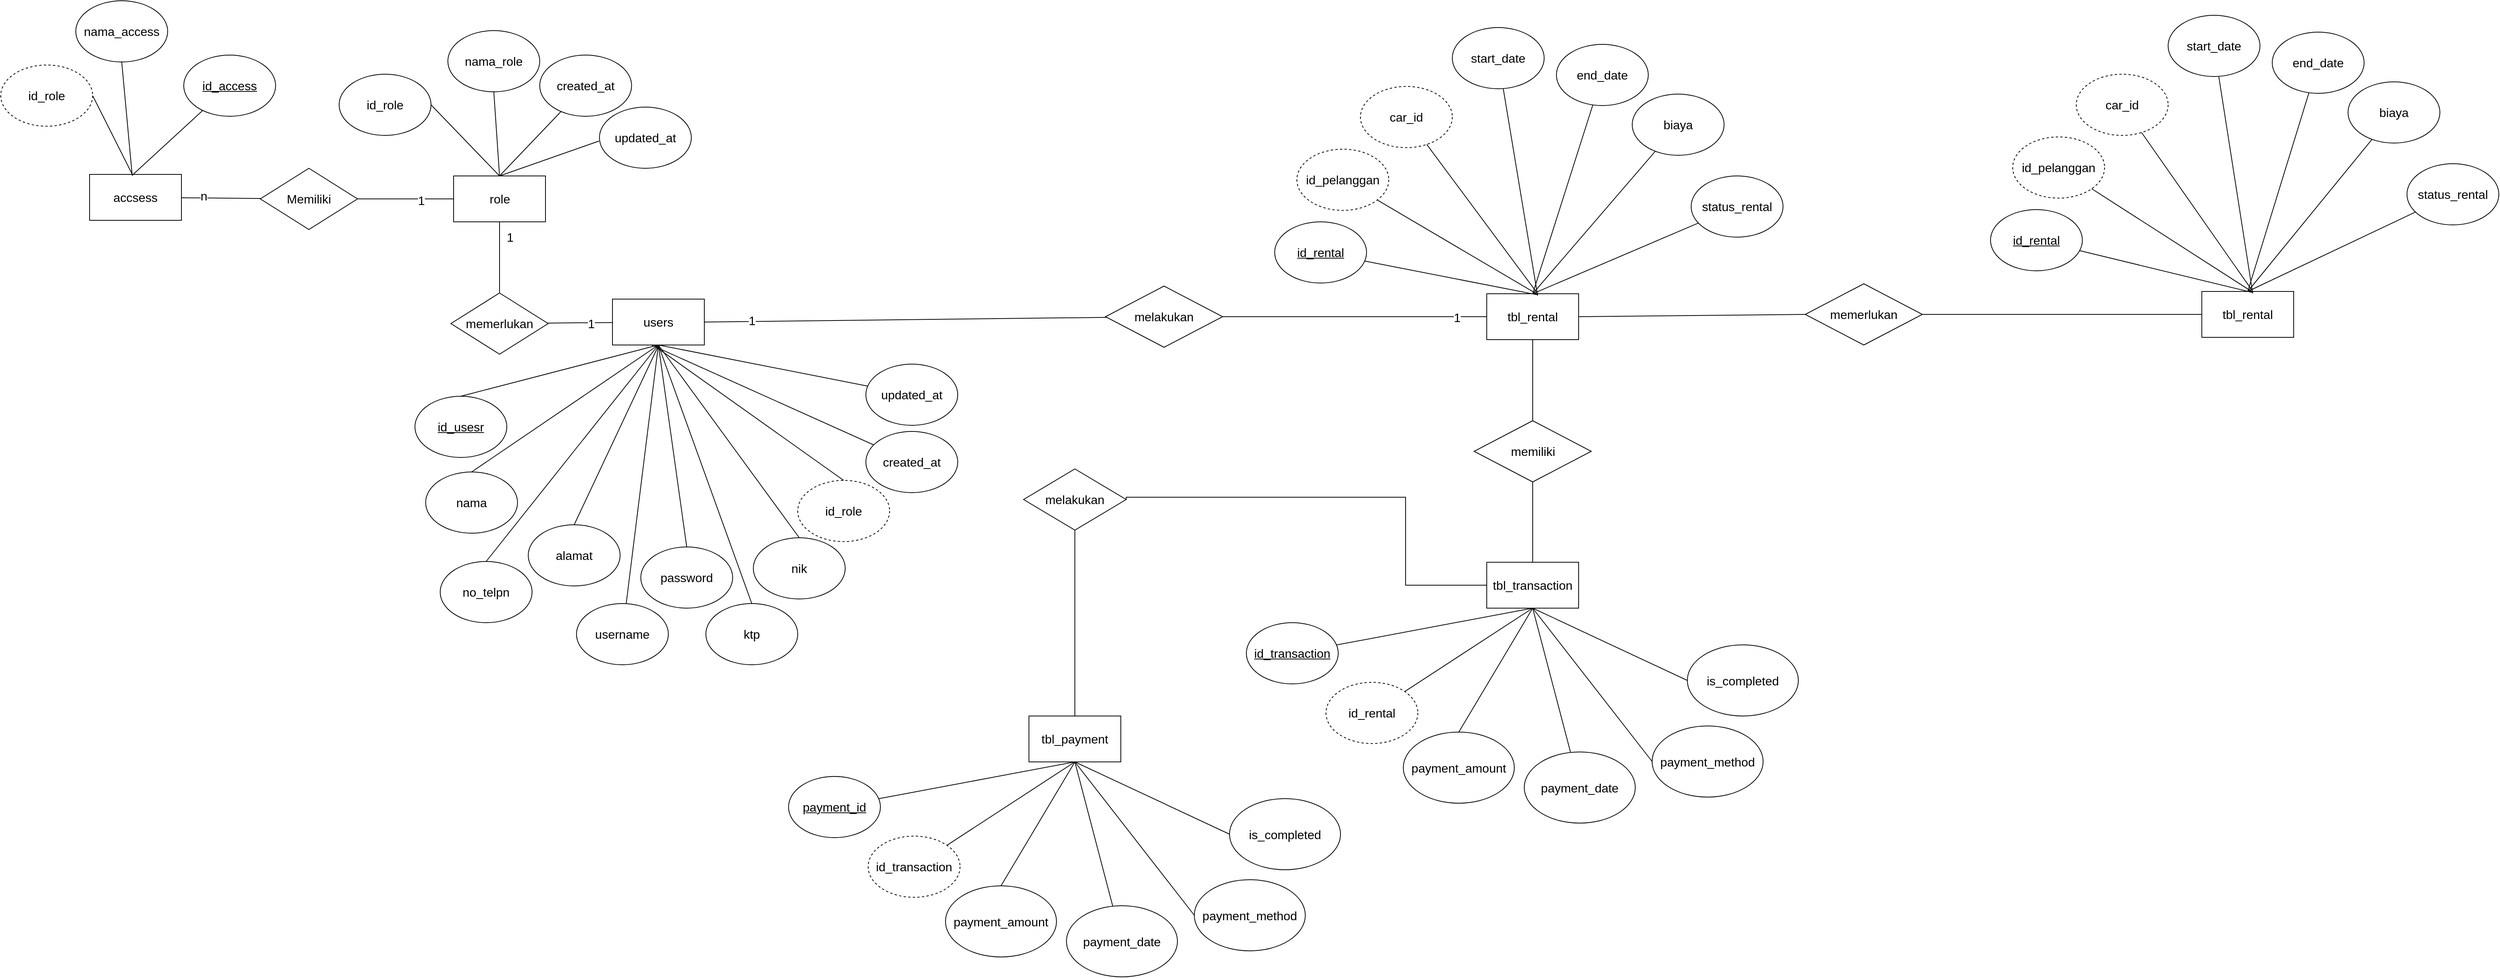 <mxfile version="22.0.8" type="github">
  <diagram name="Halaman-1" id="7NKV2y3uhuCJfgDu9peX">
    <mxGraphModel dx="2843" dy="1516" grid="0" gridSize="10" guides="1" tooltips="1" connect="1" arrows="1" fold="1" page="0" pageScale="1" pageWidth="827" pageHeight="1169" math="0" shadow="0">
      <root>
        <mxCell id="0" />
        <mxCell id="1" parent="0" />
        <mxCell id="u_6oeFoheA-1cPGF1tyr-1" value="users" style="rounded=0;whiteSpace=wrap;html=1;fontSize=16;" vertex="1" parent="1">
          <mxGeometry x="-21" y="122" width="120" height="60" as="geometry" />
        </mxCell>
        <mxCell id="u_6oeFoheA-1cPGF1tyr-7" value="" style="edgeStyle=none;curved=1;rounded=0;orthogonalLoop=1;jettySize=auto;html=1;fontSize=12;startSize=8;endSize=8;endArrow=none;endFill=0;" edge="1" parent="1" source="u_6oeFoheA-1cPGF1tyr-2" target="u_6oeFoheA-1cPGF1tyr-3">
          <mxGeometry relative="1" as="geometry" />
        </mxCell>
        <mxCell id="u_6oeFoheA-1cPGF1tyr-9" value="1" style="edgeLabel;html=1;align=center;verticalAlign=middle;resizable=0;points=[];fontSize=16;" vertex="1" connectable="0" parent="u_6oeFoheA-1cPGF1tyr-7">
          <mxGeometry x="-0.583" relative="1" as="geometry">
            <mxPoint x="13" as="offset" />
          </mxGeometry>
        </mxCell>
        <mxCell id="u_6oeFoheA-1cPGF1tyr-20" style="edgeStyle=none;curved=1;rounded=0;orthogonalLoop=1;jettySize=auto;html=1;entryX=1;entryY=0.5;entryDx=0;entryDy=0;fontSize=12;startSize=8;endSize=8;endArrow=none;endFill=0;" edge="1" parent="1" source="u_6oeFoheA-1cPGF1tyr-2" target="u_6oeFoheA-1cPGF1tyr-19">
          <mxGeometry relative="1" as="geometry" />
        </mxCell>
        <mxCell id="u_6oeFoheA-1cPGF1tyr-31" value="1" style="edgeLabel;html=1;align=center;verticalAlign=middle;resizable=0;points=[];fontSize=16;" vertex="1" connectable="0" parent="u_6oeFoheA-1cPGF1tyr-20">
          <mxGeometry x="-0.311" y="2" relative="1" as="geometry">
            <mxPoint as="offset" />
          </mxGeometry>
        </mxCell>
        <mxCell id="u_6oeFoheA-1cPGF1tyr-2" value="role" style="rounded=0;whiteSpace=wrap;html=1;fontSize=16;" vertex="1" parent="1">
          <mxGeometry x="-228.5" y="-39" width="120" height="60" as="geometry" />
        </mxCell>
        <mxCell id="u_6oeFoheA-1cPGF1tyr-6" style="edgeStyle=none;curved=1;rounded=0;orthogonalLoop=1;jettySize=auto;html=1;exitX=0;exitY=0.5;exitDx=0;exitDy=0;fontSize=12;startSize=8;endSize=8;" edge="1" parent="1" source="u_6oeFoheA-1cPGF1tyr-3">
          <mxGeometry relative="1" as="geometry">
            <mxPoint x="-166" y="154" as="targetPoint" />
          </mxGeometry>
        </mxCell>
        <mxCell id="u_6oeFoheA-1cPGF1tyr-8" value="" style="edgeStyle=none;curved=1;rounded=0;orthogonalLoop=1;jettySize=auto;html=1;fontSize=12;startSize=8;endSize=8;endArrow=none;endFill=0;" edge="1" parent="1" source="u_6oeFoheA-1cPGF1tyr-3" target="u_6oeFoheA-1cPGF1tyr-1">
          <mxGeometry relative="1" as="geometry" />
        </mxCell>
        <mxCell id="u_6oeFoheA-1cPGF1tyr-10" value="1" style="edgeLabel;html=1;align=center;verticalAlign=middle;resizable=0;points=[];fontSize=16;" vertex="1" connectable="0" parent="u_6oeFoheA-1cPGF1tyr-8">
          <mxGeometry x="0.341" y="-1" relative="1" as="geometry">
            <mxPoint as="offset" />
          </mxGeometry>
        </mxCell>
        <mxCell id="u_6oeFoheA-1cPGF1tyr-3" value="memerlukan" style="rhombus;whiteSpace=wrap;html=1;fontSize=16;" vertex="1" parent="1">
          <mxGeometry x="-232" y="114" width="127" height="80" as="geometry" />
        </mxCell>
        <mxCell id="u_6oeFoheA-1cPGF1tyr-18" style="edgeStyle=none;curved=1;rounded=0;orthogonalLoop=1;jettySize=auto;html=1;exitX=1;exitY=0.5;exitDx=0;exitDy=0;fontSize=12;startSize=8;endSize=8;entryX=0.5;entryY=0;entryDx=0;entryDy=0;endArrow=none;endFill=0;" edge="1" parent="1" source="u_6oeFoheA-1cPGF1tyr-12" target="u_6oeFoheA-1cPGF1tyr-2">
          <mxGeometry relative="1" as="geometry">
            <mxPoint x="-199.329" y="-68.114" as="targetPoint" />
          </mxGeometry>
        </mxCell>
        <mxCell id="u_6oeFoheA-1cPGF1tyr-12" value="id_role" style="ellipse;whiteSpace=wrap;html=1;fontSize=16;" vertex="1" parent="1">
          <mxGeometry x="-378" y="-172" width="120" height="80" as="geometry" />
        </mxCell>
        <mxCell id="u_6oeFoheA-1cPGF1tyr-15" style="edgeStyle=none;curved=1;rounded=0;orthogonalLoop=1;jettySize=auto;html=1;exitX=0.5;exitY=1;exitDx=0;exitDy=0;entryX=0.5;entryY=0;entryDx=0;entryDy=0;fontSize=12;startSize=8;endSize=8;endArrow=none;endFill=0;" edge="1" parent="1" source="u_6oeFoheA-1cPGF1tyr-13" target="u_6oeFoheA-1cPGF1tyr-2">
          <mxGeometry relative="1" as="geometry" />
        </mxCell>
        <mxCell id="u_6oeFoheA-1cPGF1tyr-13" value="nama_role" style="ellipse;whiteSpace=wrap;html=1;fontSize=16;" vertex="1" parent="1">
          <mxGeometry x="-236" y="-229" width="120" height="80" as="geometry" />
        </mxCell>
        <mxCell id="u_6oeFoheA-1cPGF1tyr-16" style="edgeStyle=none;curved=1;rounded=0;orthogonalLoop=1;jettySize=auto;html=1;entryX=0.5;entryY=0;entryDx=0;entryDy=0;fontSize=12;startSize=8;endSize=8;endArrow=none;endFill=0;" edge="1" parent="1" source="u_6oeFoheA-1cPGF1tyr-14" target="u_6oeFoheA-1cPGF1tyr-2">
          <mxGeometry relative="1" as="geometry" />
        </mxCell>
        <mxCell id="u_6oeFoheA-1cPGF1tyr-14" value="created_at" style="ellipse;whiteSpace=wrap;html=1;fontSize=16;" vertex="1" parent="1">
          <mxGeometry x="-116" y="-197" width="120" height="80" as="geometry" />
        </mxCell>
        <mxCell id="u_6oeFoheA-1cPGF1tyr-22" value="" style="edgeStyle=none;curved=1;rounded=0;orthogonalLoop=1;jettySize=auto;html=1;fontSize=12;startSize=8;endSize=8;endArrow=none;endFill=0;" edge="1" parent="1" source="u_6oeFoheA-1cPGF1tyr-19" target="u_6oeFoheA-1cPGF1tyr-21">
          <mxGeometry relative="1" as="geometry" />
        </mxCell>
        <mxCell id="u_6oeFoheA-1cPGF1tyr-32" value="n" style="edgeLabel;html=1;align=center;verticalAlign=middle;resizable=0;points=[];fontSize=16;" vertex="1" connectable="0" parent="u_6oeFoheA-1cPGF1tyr-22">
          <mxGeometry x="0.453" y="-3" relative="1" as="geometry">
            <mxPoint as="offset" />
          </mxGeometry>
        </mxCell>
        <mxCell id="u_6oeFoheA-1cPGF1tyr-19" value="Memiliki" style="rhombus;whiteSpace=wrap;html=1;fontSize=16;" vertex="1" parent="1">
          <mxGeometry x="-481" y="-49" width="127" height="80" as="geometry" />
        </mxCell>
        <mxCell id="u_6oeFoheA-1cPGF1tyr-21" value="accsess" style="rounded=0;whiteSpace=wrap;html=1;fontSize=16;" vertex="1" parent="1">
          <mxGeometry x="-704" y="-41" width="120" height="60" as="geometry" />
        </mxCell>
        <mxCell id="u_6oeFoheA-1cPGF1tyr-23" style="edgeStyle=none;curved=1;rounded=0;orthogonalLoop=1;jettySize=auto;html=1;exitX=1;exitY=0.5;exitDx=0;exitDy=0;fontSize=12;startSize=8;endSize=8;endArrow=none;endFill=0;entryX=0.471;entryY=0.023;entryDx=0;entryDy=0;entryPerimeter=0;" edge="1" parent="1" source="u_6oeFoheA-1cPGF1tyr-24" target="u_6oeFoheA-1cPGF1tyr-21">
          <mxGeometry relative="1" as="geometry">
            <mxPoint x="-648" y="-39" as="targetPoint" />
          </mxGeometry>
        </mxCell>
        <mxCell id="u_6oeFoheA-1cPGF1tyr-24" value="id_role" style="ellipse;whiteSpace=wrap;html=1;fontSize=16;dashed=1;" vertex="1" parent="1">
          <mxGeometry x="-820" y="-184" width="120" height="80" as="geometry" />
        </mxCell>
        <mxCell id="u_6oeFoheA-1cPGF1tyr-25" style="edgeStyle=none;curved=1;rounded=0;orthogonalLoop=1;jettySize=auto;html=1;exitX=0.5;exitY=1;exitDx=0;exitDy=0;fontSize=12;startSize=8;endSize=8;endArrow=none;endFill=0;entryX=0.464;entryY=0.024;entryDx=0;entryDy=0;entryPerimeter=0;" edge="1" parent="1" source="u_6oeFoheA-1cPGF1tyr-26" target="u_6oeFoheA-1cPGF1tyr-21">
          <mxGeometry relative="1" as="geometry">
            <mxPoint x="-647" y="-43" as="targetPoint" />
          </mxGeometry>
        </mxCell>
        <mxCell id="u_6oeFoheA-1cPGF1tyr-26" value="nama_access" style="ellipse;whiteSpace=wrap;html=1;fontSize=16;" vertex="1" parent="1">
          <mxGeometry x="-722" y="-268" width="120" height="80" as="geometry" />
        </mxCell>
        <mxCell id="u_6oeFoheA-1cPGF1tyr-27" style="edgeStyle=none;curved=1;rounded=0;orthogonalLoop=1;jettySize=auto;html=1;entryX=0.464;entryY=0.019;entryDx=0;entryDy=0;fontSize=12;startSize=8;endSize=8;endArrow=none;endFill=0;entryPerimeter=0;" edge="1" parent="1" source="u_6oeFoheA-1cPGF1tyr-28" target="u_6oeFoheA-1cPGF1tyr-21">
          <mxGeometry relative="1" as="geometry">
            <mxPoint x="-654" y="-78" as="targetPoint" />
          </mxGeometry>
        </mxCell>
        <mxCell id="u_6oeFoheA-1cPGF1tyr-28" value="&lt;u&gt;id_access&lt;/u&gt;" style="ellipse;whiteSpace=wrap;html=1;fontSize=16;" vertex="1" parent="1">
          <mxGeometry x="-581" y="-197" width="120" height="80" as="geometry" />
        </mxCell>
        <mxCell id="u_6oeFoheA-1cPGF1tyr-29" value="updated_at" style="ellipse;whiteSpace=wrap;html=1;fontSize=16;" vertex="1" parent="1">
          <mxGeometry x="-38" y="-129" width="120" height="80" as="geometry" />
        </mxCell>
        <mxCell id="u_6oeFoheA-1cPGF1tyr-30" style="edgeStyle=none;curved=1;rounded=0;orthogonalLoop=1;jettySize=auto;html=1;entryX=0.5;entryY=0;entryDx=0;entryDy=0;fontSize=12;startSize=8;endSize=8;endArrow=none;endFill=0;exitX=-0.005;exitY=0.555;exitDx=0;exitDy=0;exitPerimeter=0;" edge="1" parent="1" source="u_6oeFoheA-1cPGF1tyr-29" target="u_6oeFoheA-1cPGF1tyr-2">
          <mxGeometry relative="1" as="geometry">
            <mxPoint x="-70" y="-81" as="sourcePoint" />
            <mxPoint x="-158" y="-29" as="targetPoint" />
          </mxGeometry>
        </mxCell>
        <mxCell id="u_6oeFoheA-1cPGF1tyr-37" style="edgeStyle=none;curved=1;rounded=0;orthogonalLoop=1;jettySize=auto;html=1;exitX=1;exitY=0.5;exitDx=0;exitDy=0;fontSize=12;startSize=8;endSize=8;endArrow=none;endFill=0;" edge="1" parent="1" target="u_6oeFoheA-1cPGF1tyr-39" source="u_6oeFoheA-1cPGF1tyr-1">
          <mxGeometry relative="1" as="geometry">
            <mxPoint x="105" y="154" as="sourcePoint" />
          </mxGeometry>
        </mxCell>
        <mxCell id="u_6oeFoheA-1cPGF1tyr-66" value="1" style="edgeLabel;html=1;align=center;verticalAlign=middle;resizable=0;points=[];fontSize=16;" vertex="1" connectable="0" parent="u_6oeFoheA-1cPGF1tyr-37">
          <mxGeometry x="-0.765" y="2" relative="1" as="geometry">
            <mxPoint as="offset" />
          </mxGeometry>
        </mxCell>
        <mxCell id="u_6oeFoheA-1cPGF1tyr-38" style="edgeStyle=none;curved=1;rounded=0;orthogonalLoop=1;jettySize=auto;html=1;exitX=1;exitY=0.5;exitDx=0;exitDy=0;fontSize=12;startSize=8;endSize=8;endArrow=none;endFill=0;" edge="1" parent="1" source="u_6oeFoheA-1cPGF1tyr-39" target="u_6oeFoheA-1cPGF1tyr-40">
          <mxGeometry relative="1" as="geometry" />
        </mxCell>
        <mxCell id="u_6oeFoheA-1cPGF1tyr-67" value="1" style="edgeLabel;html=1;align=center;verticalAlign=middle;resizable=0;points=[];fontSize=16;" vertex="1" connectable="0" parent="u_6oeFoheA-1cPGF1tyr-38">
          <mxGeometry x="0.771" y="-1" relative="1" as="geometry">
            <mxPoint as="offset" />
          </mxGeometry>
        </mxCell>
        <mxCell id="u_6oeFoheA-1cPGF1tyr-39" value="melakukan" style="rhombus;whiteSpace=wrap;html=1;fontSize=16;" vertex="1" parent="1">
          <mxGeometry x="623" y="105" width="153" height="80" as="geometry" />
        </mxCell>
        <mxCell id="u_6oeFoheA-1cPGF1tyr-83" style="edgeStyle=none;curved=1;rounded=0;orthogonalLoop=1;jettySize=auto;html=1;exitX=0.5;exitY=1;exitDx=0;exitDy=0;fontSize=12;startSize=8;endSize=8;endArrow=none;endFill=0;" edge="1" parent="1" source="u_6oeFoheA-1cPGF1tyr-40" target="u_6oeFoheA-1cPGF1tyr-82">
          <mxGeometry relative="1" as="geometry" />
        </mxCell>
        <mxCell id="u_6oeFoheA-1cPGF1tyr-116" style="edgeStyle=none;curved=1;rounded=0;orthogonalLoop=1;jettySize=auto;html=1;exitX=1;exitY=0.5;exitDx=0;exitDy=0;entryX=0;entryY=0.5;entryDx=0;entryDy=0;fontSize=12;startSize=8;endSize=8;endArrow=none;endFill=0;" edge="1" parent="1" source="u_6oeFoheA-1cPGF1tyr-40" target="u_6oeFoheA-1cPGF1tyr-115">
          <mxGeometry relative="1" as="geometry" />
        </mxCell>
        <mxCell id="u_6oeFoheA-1cPGF1tyr-40" value="tbl_rental" style="rounded=0;whiteSpace=wrap;html=1;fontSize=16;" vertex="1" parent="1">
          <mxGeometry x="1121" y="115" width="120" height="60" as="geometry" />
        </mxCell>
        <mxCell id="u_6oeFoheA-1cPGF1tyr-42" style="edgeStyle=none;curved=1;rounded=0;orthogonalLoop=1;jettySize=auto;html=1;exitX=0.5;exitY=0;exitDx=0;exitDy=0;entryX=0.5;entryY=1;entryDx=0;entryDy=0;fontSize=12;startSize=8;endSize=8;endArrow=none;endFill=0;" edge="1" parent="1" source="u_6oeFoheA-1cPGF1tyr-41" target="u_6oeFoheA-1cPGF1tyr-1">
          <mxGeometry relative="1" as="geometry" />
        </mxCell>
        <mxCell id="u_6oeFoheA-1cPGF1tyr-41" value="&lt;u&gt;id_usesr&lt;/u&gt;" style="ellipse;whiteSpace=wrap;html=1;fontSize=16;" vertex="1" parent="1">
          <mxGeometry x="-279" y="249" width="120" height="80" as="geometry" />
        </mxCell>
        <mxCell id="u_6oeFoheA-1cPGF1tyr-43" style="edgeStyle=none;curved=1;rounded=0;orthogonalLoop=1;jettySize=auto;html=1;exitX=0.5;exitY=0;exitDx=0;exitDy=0;entryX=0.5;entryY=1;entryDx=0;entryDy=0;fontSize=12;startSize=8;endSize=8;endArrow=none;endFill=0;" edge="1" parent="1" source="u_6oeFoheA-1cPGF1tyr-44" target="u_6oeFoheA-1cPGF1tyr-1">
          <mxGeometry relative="1" as="geometry">
            <mxPoint x="169" y="197" as="targetPoint" />
          </mxGeometry>
        </mxCell>
        <mxCell id="u_6oeFoheA-1cPGF1tyr-44" value="nama" style="ellipse;whiteSpace=wrap;html=1;fontSize=16;" vertex="1" parent="1">
          <mxGeometry x="-265" y="348" width="120" height="80" as="geometry" />
        </mxCell>
        <mxCell id="u_6oeFoheA-1cPGF1tyr-46" style="edgeStyle=none;curved=1;rounded=0;orthogonalLoop=1;jettySize=auto;html=1;exitX=0.5;exitY=0;exitDx=0;exitDy=0;entryX=0.5;entryY=1;entryDx=0;entryDy=0;fontSize=12;startSize=8;endSize=8;endArrow=none;endFill=0;" edge="1" parent="1" source="u_6oeFoheA-1cPGF1tyr-45" target="u_6oeFoheA-1cPGF1tyr-1">
          <mxGeometry relative="1" as="geometry" />
        </mxCell>
        <mxCell id="u_6oeFoheA-1cPGF1tyr-45" value="no_telpn" style="ellipse;whiteSpace=wrap;html=1;fontSize=16;" vertex="1" parent="1">
          <mxGeometry x="-246" y="465" width="120" height="80" as="geometry" />
        </mxCell>
        <mxCell id="u_6oeFoheA-1cPGF1tyr-47" value="alamat" style="ellipse;whiteSpace=wrap;html=1;fontSize=16;" vertex="1" parent="1">
          <mxGeometry x="-131" y="417" width="120" height="80" as="geometry" />
        </mxCell>
        <mxCell id="u_6oeFoheA-1cPGF1tyr-48" style="edgeStyle=none;curved=1;rounded=0;orthogonalLoop=1;jettySize=auto;html=1;exitX=0.5;exitY=0;exitDx=0;exitDy=0;fontSize=12;startSize=8;endSize=8;endArrow=none;endFill=0;" edge="1" parent="1" source="u_6oeFoheA-1cPGF1tyr-47">
          <mxGeometry relative="1" as="geometry">
            <mxPoint x="39" y="183" as="targetPoint" />
          </mxGeometry>
        </mxCell>
        <mxCell id="u_6oeFoheA-1cPGF1tyr-51" style="edgeStyle=none;curved=1;rounded=0;orthogonalLoop=1;jettySize=auto;html=1;fontSize=12;startSize=8;endSize=8;entryX=0.5;entryY=1;entryDx=0;entryDy=0;endArrow=none;endFill=0;" edge="1" parent="1" source="u_6oeFoheA-1cPGF1tyr-49" target="u_6oeFoheA-1cPGF1tyr-1">
          <mxGeometry relative="1" as="geometry">
            <mxPoint x="35" y="265" as="targetPoint" />
          </mxGeometry>
        </mxCell>
        <mxCell id="u_6oeFoheA-1cPGF1tyr-49" value="username" style="ellipse;whiteSpace=wrap;html=1;fontSize=16;" vertex="1" parent="1">
          <mxGeometry x="-68" y="520" width="120" height="80" as="geometry" />
        </mxCell>
        <mxCell id="u_6oeFoheA-1cPGF1tyr-53" style="edgeStyle=none;curved=1;rounded=0;orthogonalLoop=1;jettySize=auto;html=1;exitX=0.5;exitY=0;exitDx=0;exitDy=0;entryX=0.5;entryY=1;entryDx=0;entryDy=0;fontSize=12;startSize=8;endSize=8;endArrow=none;endFill=0;" edge="1" parent="1" source="u_6oeFoheA-1cPGF1tyr-52" target="u_6oeFoheA-1cPGF1tyr-1">
          <mxGeometry relative="1" as="geometry" />
        </mxCell>
        <mxCell id="u_6oeFoheA-1cPGF1tyr-52" value="password" style="ellipse;whiteSpace=wrap;html=1;fontSize=16;" vertex="1" parent="1">
          <mxGeometry x="16" y="446" width="120" height="80" as="geometry" />
        </mxCell>
        <mxCell id="u_6oeFoheA-1cPGF1tyr-55" style="edgeStyle=none;curved=1;rounded=0;orthogonalLoop=1;jettySize=auto;html=1;exitX=0.5;exitY=0;exitDx=0;exitDy=0;entryX=0.5;entryY=1;entryDx=0;entryDy=0;fontSize=12;startSize=8;endSize=8;endArrow=none;endFill=0;" edge="1" parent="1" source="u_6oeFoheA-1cPGF1tyr-54" target="u_6oeFoheA-1cPGF1tyr-1">
          <mxGeometry relative="1" as="geometry" />
        </mxCell>
        <mxCell id="u_6oeFoheA-1cPGF1tyr-54" value="ktp" style="ellipse;whiteSpace=wrap;html=1;fontSize=16;" vertex="1" parent="1">
          <mxGeometry x="101" y="520" width="120" height="80" as="geometry" />
        </mxCell>
        <mxCell id="u_6oeFoheA-1cPGF1tyr-56" style="edgeStyle=none;curved=1;rounded=0;orthogonalLoop=1;jettySize=auto;html=1;exitX=0.5;exitY=0;exitDx=0;exitDy=0;entryX=0.5;entryY=1;entryDx=0;entryDy=0;fontSize=12;startSize=8;endSize=8;endArrow=none;endFill=0;" edge="1" parent="1" source="u_6oeFoheA-1cPGF1tyr-57" target="u_6oeFoheA-1cPGF1tyr-1">
          <mxGeometry relative="1" as="geometry">
            <mxPoint x="148" y="161" as="targetPoint" />
          </mxGeometry>
        </mxCell>
        <mxCell id="u_6oeFoheA-1cPGF1tyr-57" value="nik" style="ellipse;whiteSpace=wrap;html=1;fontSize=16;" vertex="1" parent="1">
          <mxGeometry x="163" y="434" width="120" height="80" as="geometry" />
        </mxCell>
        <mxCell id="u_6oeFoheA-1cPGF1tyr-60" style="edgeStyle=none;curved=1;rounded=0;orthogonalLoop=1;jettySize=auto;html=1;exitX=0.5;exitY=0;exitDx=0;exitDy=0;fontSize=12;startSize=8;endSize=8;entryX=0.466;entryY=1.032;entryDx=0;entryDy=0;entryPerimeter=0;endArrow=none;endFill=0;" edge="1" parent="1" source="u_6oeFoheA-1cPGF1tyr-58" target="u_6oeFoheA-1cPGF1tyr-1">
          <mxGeometry relative="1" as="geometry">
            <mxPoint x="100.394" y="214.71" as="targetPoint" />
          </mxGeometry>
        </mxCell>
        <mxCell id="u_6oeFoheA-1cPGF1tyr-58" value="id_role" style="ellipse;whiteSpace=wrap;html=1;fontSize=16;dashed=1;" vertex="1" parent="1">
          <mxGeometry x="221" y="359" width="120" height="80" as="geometry" />
        </mxCell>
        <mxCell id="u_6oeFoheA-1cPGF1tyr-61" value="created_at" style="ellipse;whiteSpace=wrap;html=1;fontSize=16;" vertex="1" parent="1">
          <mxGeometry x="310" y="295" width="120" height="80" as="geometry" />
        </mxCell>
        <mxCell id="u_6oeFoheA-1cPGF1tyr-65" style="edgeStyle=none;curved=1;rounded=0;orthogonalLoop=1;jettySize=auto;html=1;fontSize=12;startSize=8;endSize=8;entryX=0.5;entryY=1;entryDx=0;entryDy=0;endArrow=none;endFill=0;" edge="1" parent="1" source="u_6oeFoheA-1cPGF1tyr-62" target="u_6oeFoheA-1cPGF1tyr-1">
          <mxGeometry relative="1" as="geometry">
            <mxPoint x="85.767" y="193.81" as="targetPoint" />
          </mxGeometry>
        </mxCell>
        <mxCell id="u_6oeFoheA-1cPGF1tyr-62" value="updated_at" style="ellipse;whiteSpace=wrap;html=1;fontSize=16;" vertex="1" parent="1">
          <mxGeometry x="310" y="207" width="120" height="80" as="geometry" />
        </mxCell>
        <mxCell id="u_6oeFoheA-1cPGF1tyr-63" style="edgeStyle=none;curved=1;rounded=0;orthogonalLoop=1;jettySize=auto;html=1;entryX=0.422;entryY=0.999;entryDx=0;entryDy=0;entryPerimeter=0;fontSize=12;startSize=8;endSize=8;endArrow=none;endFill=0;" edge="1" parent="1" source="u_6oeFoheA-1cPGF1tyr-61" target="u_6oeFoheA-1cPGF1tyr-1">
          <mxGeometry relative="1" as="geometry" />
        </mxCell>
        <mxCell id="u_6oeFoheA-1cPGF1tyr-68" value="&lt;u&gt;id_rental&lt;/u&gt;" style="ellipse;whiteSpace=wrap;html=1;fontSize=16;" vertex="1" parent="1">
          <mxGeometry x="844" y="21" width="120" height="80" as="geometry" />
        </mxCell>
        <mxCell id="u_6oeFoheA-1cPGF1tyr-69" style="edgeStyle=none;curved=1;rounded=0;orthogonalLoop=1;jettySize=auto;html=1;entryX=0.548;entryY=0.022;entryDx=0;entryDy=0;entryPerimeter=0;fontSize=12;startSize=8;endSize=8;endArrow=none;endFill=0;" edge="1" parent="1" source="u_6oeFoheA-1cPGF1tyr-68" target="u_6oeFoheA-1cPGF1tyr-40">
          <mxGeometry relative="1" as="geometry" />
        </mxCell>
        <mxCell id="u_6oeFoheA-1cPGF1tyr-70" value="id_pelanggan" style="ellipse;whiteSpace=wrap;html=1;fontSize=16;dashed=1;" vertex="1" parent="1">
          <mxGeometry x="873" y="-74" width="120" height="80" as="geometry" />
        </mxCell>
        <mxCell id="u_6oeFoheA-1cPGF1tyr-71" style="edgeStyle=none;curved=1;rounded=0;orthogonalLoop=1;jettySize=auto;html=1;fontSize=12;startSize=8;endSize=8;endArrow=none;endFill=0;entryX=0.548;entryY=0.008;entryDx=0;entryDy=0;entryPerimeter=0;" edge="1" parent="1" source="u_6oeFoheA-1cPGF1tyr-70" target="u_6oeFoheA-1cPGF1tyr-40">
          <mxGeometry relative="1" as="geometry">
            <mxPoint x="1190" y="19" as="targetPoint" />
          </mxGeometry>
        </mxCell>
        <mxCell id="u_6oeFoheA-1cPGF1tyr-72" value="car_id" style="ellipse;whiteSpace=wrap;html=1;fontSize=16;dashed=1;" vertex="1" parent="1">
          <mxGeometry x="956" y="-156" width="120" height="80" as="geometry" />
        </mxCell>
        <mxCell id="u_6oeFoheA-1cPGF1tyr-73" style="edgeStyle=none;curved=1;rounded=0;orthogonalLoop=1;jettySize=auto;html=1;fontSize=12;startSize=8;endSize=8;endArrow=none;endFill=0;entryX=0.559;entryY=0.012;entryDx=0;entryDy=0;entryPerimeter=0;" edge="1" parent="1" source="u_6oeFoheA-1cPGF1tyr-72" target="u_6oeFoheA-1cPGF1tyr-40">
          <mxGeometry relative="1" as="geometry">
            <mxPoint x="1170" y="7" as="targetPoint" />
          </mxGeometry>
        </mxCell>
        <mxCell id="u_6oeFoheA-1cPGF1tyr-74" value="start_date" style="ellipse;whiteSpace=wrap;html=1;fontSize=16;" vertex="1" parent="1">
          <mxGeometry x="1076" y="-233" width="120" height="80" as="geometry" />
        </mxCell>
        <mxCell id="u_6oeFoheA-1cPGF1tyr-75" style="edgeStyle=none;curved=1;rounded=0;orthogonalLoop=1;jettySize=auto;html=1;fontSize=12;startSize=8;endSize=8;endArrow=none;endFill=0;entryX=0.554;entryY=0.042;entryDx=0;entryDy=0;entryPerimeter=0;" edge="1" parent="1" source="u_6oeFoheA-1cPGF1tyr-74" target="u_6oeFoheA-1cPGF1tyr-40">
          <mxGeometry relative="1" as="geometry">
            <mxPoint x="1182" y="-178" as="targetPoint" />
          </mxGeometry>
        </mxCell>
        <mxCell id="u_6oeFoheA-1cPGF1tyr-76" value="end_date" style="ellipse;whiteSpace=wrap;html=1;fontSize=16;" vertex="1" parent="1">
          <mxGeometry x="1212" y="-211" width="120" height="80" as="geometry" />
        </mxCell>
        <mxCell id="u_6oeFoheA-1cPGF1tyr-77" style="edgeStyle=none;curved=1;rounded=0;orthogonalLoop=1;jettySize=auto;html=1;fontSize=12;startSize=8;endSize=8;endArrow=none;endFill=0;entryX=0.5;entryY=0;entryDx=0;entryDy=0;" edge="1" parent="1" source="u_6oeFoheA-1cPGF1tyr-76" target="u_6oeFoheA-1cPGF1tyr-40">
          <mxGeometry relative="1" as="geometry">
            <mxPoint x="1305" y="79" as="targetPoint" />
          </mxGeometry>
        </mxCell>
        <mxCell id="u_6oeFoheA-1cPGF1tyr-78" value="biaya" style="ellipse;whiteSpace=wrap;html=1;fontSize=16;" vertex="1" parent="1">
          <mxGeometry x="1311" y="-146" width="120" height="80" as="geometry" />
        </mxCell>
        <mxCell id="u_6oeFoheA-1cPGF1tyr-79" style="edgeStyle=none;curved=1;rounded=0;orthogonalLoop=1;jettySize=auto;html=1;fontSize=12;startSize=8;endSize=8;endArrow=none;endFill=0;entryX=0.5;entryY=0;entryDx=0;entryDy=0;" edge="1" parent="1" source="u_6oeFoheA-1cPGF1tyr-78" target="u_6oeFoheA-1cPGF1tyr-40">
          <mxGeometry relative="1" as="geometry">
            <mxPoint x="1323" y="105" as="targetPoint" />
          </mxGeometry>
        </mxCell>
        <mxCell id="u_6oeFoheA-1cPGF1tyr-80" value="status_rental" style="ellipse;whiteSpace=wrap;html=1;fontSize=16;" vertex="1" parent="1">
          <mxGeometry x="1388" y="-39" width="120" height="80" as="geometry" />
        </mxCell>
        <mxCell id="u_6oeFoheA-1cPGF1tyr-81" style="edgeStyle=none;curved=1;rounded=0;orthogonalLoop=1;jettySize=auto;html=1;fontSize=12;startSize=8;endSize=8;endArrow=none;endFill=0;entryX=0.5;entryY=0;entryDx=0;entryDy=0;" edge="1" parent="1" source="u_6oeFoheA-1cPGF1tyr-80" target="u_6oeFoheA-1cPGF1tyr-40">
          <mxGeometry relative="1" as="geometry">
            <mxPoint x="1327" y="153" as="targetPoint" />
          </mxGeometry>
        </mxCell>
        <mxCell id="u_6oeFoheA-1cPGF1tyr-85" style="edgeStyle=none;curved=1;rounded=0;orthogonalLoop=1;jettySize=auto;html=1;exitX=0.5;exitY=1;exitDx=0;exitDy=0;fontSize=12;startSize=8;endSize=8;endArrow=none;endFill=0;" edge="1" parent="1" source="u_6oeFoheA-1cPGF1tyr-82" target="u_6oeFoheA-1cPGF1tyr-84">
          <mxGeometry relative="1" as="geometry" />
        </mxCell>
        <mxCell id="u_6oeFoheA-1cPGF1tyr-82" value="memiliki" style="rhombus;whiteSpace=wrap;html=1;fontSize=16;" vertex="1" parent="1">
          <mxGeometry x="1104.5" y="281" width="153" height="80" as="geometry" />
        </mxCell>
        <mxCell id="u_6oeFoheA-1cPGF1tyr-84" value="tbl_transaction" style="rounded=0;whiteSpace=wrap;html=1;fontSize=16;" vertex="1" parent="1">
          <mxGeometry x="1121" y="466" width="120" height="60" as="geometry" />
        </mxCell>
        <mxCell id="u_6oeFoheA-1cPGF1tyr-87" style="edgeStyle=none;curved=1;rounded=0;orthogonalLoop=1;jettySize=auto;html=1;entryX=0.5;entryY=1;entryDx=0;entryDy=0;fontSize=12;startSize=8;endSize=8;endArrow=none;endFill=0;" edge="1" parent="1" source="u_6oeFoheA-1cPGF1tyr-86" target="u_6oeFoheA-1cPGF1tyr-84">
          <mxGeometry relative="1" as="geometry" />
        </mxCell>
        <mxCell id="u_6oeFoheA-1cPGF1tyr-86" value="&lt;u&gt;id_transaction&lt;/u&gt;" style="ellipse;whiteSpace=wrap;html=1;fontSize=16;" vertex="1" parent="1">
          <mxGeometry x="807" y="545" width="120" height="80" as="geometry" />
        </mxCell>
        <mxCell id="u_6oeFoheA-1cPGF1tyr-88" style="edgeStyle=none;curved=1;rounded=0;orthogonalLoop=1;jettySize=auto;html=1;entryX=0.5;entryY=1;entryDx=0;entryDy=0;fontSize=12;startSize=8;endSize=8;endArrow=none;endFill=0;" edge="1" parent="1" source="u_6oeFoheA-1cPGF1tyr-89" target="u_6oeFoheA-1cPGF1tyr-84">
          <mxGeometry relative="1" as="geometry">
            <mxPoint x="1307" y="542" as="targetPoint" />
          </mxGeometry>
        </mxCell>
        <mxCell id="u_6oeFoheA-1cPGF1tyr-89" value="id_rental" style="ellipse;whiteSpace=wrap;html=1;fontSize=16;dashed=1;" vertex="1" parent="1">
          <mxGeometry x="911" y="623" width="120" height="80" as="geometry" />
        </mxCell>
        <mxCell id="u_6oeFoheA-1cPGF1tyr-91" style="edgeStyle=none;curved=1;rounded=0;orthogonalLoop=1;jettySize=auto;html=1;exitX=0.5;exitY=0;exitDx=0;exitDy=0;entryX=0.5;entryY=1;entryDx=0;entryDy=0;fontSize=12;startSize=8;endSize=8;endArrow=none;endFill=0;" edge="1" parent="1" source="u_6oeFoheA-1cPGF1tyr-90" target="u_6oeFoheA-1cPGF1tyr-84">
          <mxGeometry relative="1" as="geometry" />
        </mxCell>
        <mxCell id="u_6oeFoheA-1cPGF1tyr-90" value="payment_amount" style="ellipse;whiteSpace=wrap;html=1;fontSize=16;" vertex="1" parent="1">
          <mxGeometry x="1012" y="688" width="145" height="93" as="geometry" />
        </mxCell>
        <mxCell id="u_6oeFoheA-1cPGF1tyr-93" style="edgeStyle=none;curved=1;rounded=0;orthogonalLoop=1;jettySize=auto;html=1;entryX=0.5;entryY=1;entryDx=0;entryDy=0;fontSize=12;startSize=8;endSize=8;endArrow=none;endFill=0;" edge="1" parent="1" source="u_6oeFoheA-1cPGF1tyr-92" target="u_6oeFoheA-1cPGF1tyr-84">
          <mxGeometry relative="1" as="geometry" />
        </mxCell>
        <mxCell id="u_6oeFoheA-1cPGF1tyr-92" value="payment_date" style="ellipse;whiteSpace=wrap;html=1;fontSize=16;" vertex="1" parent="1">
          <mxGeometry x="1170" y="714" width="145" height="93" as="geometry" />
        </mxCell>
        <mxCell id="u_6oeFoheA-1cPGF1tyr-95" style="edgeStyle=none;curved=1;rounded=0;orthogonalLoop=1;jettySize=auto;html=1;exitX=0;exitY=0.5;exitDx=0;exitDy=0;entryX=0.5;entryY=1;entryDx=0;entryDy=0;fontSize=12;startSize=8;endSize=8;endArrow=none;endFill=0;" edge="1" parent="1" source="u_6oeFoheA-1cPGF1tyr-94" target="u_6oeFoheA-1cPGF1tyr-84">
          <mxGeometry relative="1" as="geometry" />
        </mxCell>
        <mxCell id="u_6oeFoheA-1cPGF1tyr-94" value="payment_method" style="ellipse;whiteSpace=wrap;html=1;fontSize=16;" vertex="1" parent="1">
          <mxGeometry x="1337" y="680" width="145" height="93" as="geometry" />
        </mxCell>
        <mxCell id="u_6oeFoheA-1cPGF1tyr-96" style="edgeStyle=none;curved=1;rounded=0;orthogonalLoop=1;jettySize=auto;html=1;exitX=0;exitY=0.5;exitDx=0;exitDy=0;entryX=0.5;entryY=1;entryDx=0;entryDy=0;fontSize=12;startSize=8;endSize=8;endArrow=none;endFill=0;" edge="1" parent="1" source="u_6oeFoheA-1cPGF1tyr-97" target="u_6oeFoheA-1cPGF1tyr-84">
          <mxGeometry relative="1" as="geometry">
            <mxPoint x="1177" y="410" as="targetPoint" />
          </mxGeometry>
        </mxCell>
        <mxCell id="u_6oeFoheA-1cPGF1tyr-97" value="is_completed" style="ellipse;whiteSpace=wrap;html=1;fontSize=16;" vertex="1" parent="1">
          <mxGeometry x="1383" y="574" width="145" height="93" as="geometry" />
        </mxCell>
        <mxCell id="u_6oeFoheA-1cPGF1tyr-98" value="" style="edgeStyle=segmentEdgeStyle;endArrow=none;html=1;curved=0;rounded=0;endSize=8;startSize=8;fontSize=12;entryX=1;entryY=0.5;entryDx=0;entryDy=0;endFill=0;exitX=0;exitY=0.5;exitDx=0;exitDy=0;" edge="1" parent="1" source="u_6oeFoheA-1cPGF1tyr-84" target="u_6oeFoheA-1cPGF1tyr-113">
          <mxGeometry width="50" height="50" relative="1" as="geometry">
            <mxPoint x="1058" y="174" as="sourcePoint" />
            <mxPoint x="832" y="405" as="targetPoint" />
            <Array as="points">
              <mxPoint x="1015" y="496" />
              <mxPoint x="1015" y="381" />
              <mxPoint x="650" y="381" />
            </Array>
          </mxGeometry>
        </mxCell>
        <mxCell id="u_6oeFoheA-1cPGF1tyr-100" value="tbl_payment" style="rounded=0;whiteSpace=wrap;html=1;fontSize=16;" vertex="1" parent="1">
          <mxGeometry x="523" y="667" width="120" height="60" as="geometry" />
        </mxCell>
        <mxCell id="u_6oeFoheA-1cPGF1tyr-101" style="edgeStyle=none;curved=1;rounded=0;orthogonalLoop=1;jettySize=auto;html=1;entryX=0.5;entryY=1;entryDx=0;entryDy=0;fontSize=12;startSize=8;endSize=8;endArrow=none;endFill=0;" edge="1" parent="1" source="u_6oeFoheA-1cPGF1tyr-102" target="u_6oeFoheA-1cPGF1tyr-100">
          <mxGeometry relative="1" as="geometry" />
        </mxCell>
        <mxCell id="u_6oeFoheA-1cPGF1tyr-102" value="&lt;u&gt;payment_id&lt;/u&gt;" style="ellipse;whiteSpace=wrap;html=1;fontSize=16;" vertex="1" parent="1">
          <mxGeometry x="209" y="746" width="120" height="80" as="geometry" />
        </mxCell>
        <mxCell id="u_6oeFoheA-1cPGF1tyr-103" style="edgeStyle=none;curved=1;rounded=0;orthogonalLoop=1;jettySize=auto;html=1;entryX=0.5;entryY=1;entryDx=0;entryDy=0;fontSize=12;startSize=8;endSize=8;endArrow=none;endFill=0;" edge="1" parent="1" source="u_6oeFoheA-1cPGF1tyr-104" target="u_6oeFoheA-1cPGF1tyr-100">
          <mxGeometry relative="1" as="geometry">
            <mxPoint x="709" y="743" as="targetPoint" />
          </mxGeometry>
        </mxCell>
        <mxCell id="u_6oeFoheA-1cPGF1tyr-104" value="id_transaction" style="ellipse;whiteSpace=wrap;html=1;fontSize=16;dashed=1;" vertex="1" parent="1">
          <mxGeometry x="313" y="824" width="120" height="80" as="geometry" />
        </mxCell>
        <mxCell id="u_6oeFoheA-1cPGF1tyr-105" style="edgeStyle=none;curved=1;rounded=0;orthogonalLoop=1;jettySize=auto;html=1;exitX=0.5;exitY=0;exitDx=0;exitDy=0;entryX=0.5;entryY=1;entryDx=0;entryDy=0;fontSize=12;startSize=8;endSize=8;endArrow=none;endFill=0;" edge="1" parent="1" source="u_6oeFoheA-1cPGF1tyr-106" target="u_6oeFoheA-1cPGF1tyr-100">
          <mxGeometry relative="1" as="geometry" />
        </mxCell>
        <mxCell id="u_6oeFoheA-1cPGF1tyr-106" value="payment_amount" style="ellipse;whiteSpace=wrap;html=1;fontSize=16;" vertex="1" parent="1">
          <mxGeometry x="414" y="889" width="145" height="93" as="geometry" />
        </mxCell>
        <mxCell id="u_6oeFoheA-1cPGF1tyr-107" style="edgeStyle=none;curved=1;rounded=0;orthogonalLoop=1;jettySize=auto;html=1;entryX=0.5;entryY=1;entryDx=0;entryDy=0;fontSize=12;startSize=8;endSize=8;endArrow=none;endFill=0;" edge="1" parent="1" source="u_6oeFoheA-1cPGF1tyr-108" target="u_6oeFoheA-1cPGF1tyr-100">
          <mxGeometry relative="1" as="geometry" />
        </mxCell>
        <mxCell id="u_6oeFoheA-1cPGF1tyr-108" value="payment_date" style="ellipse;whiteSpace=wrap;html=1;fontSize=16;" vertex="1" parent="1">
          <mxGeometry x="572" y="915" width="145" height="93" as="geometry" />
        </mxCell>
        <mxCell id="u_6oeFoheA-1cPGF1tyr-109" style="edgeStyle=none;curved=1;rounded=0;orthogonalLoop=1;jettySize=auto;html=1;exitX=0;exitY=0.5;exitDx=0;exitDy=0;entryX=0.5;entryY=1;entryDx=0;entryDy=0;fontSize=12;startSize=8;endSize=8;endArrow=none;endFill=0;" edge="1" parent="1" source="u_6oeFoheA-1cPGF1tyr-110" target="u_6oeFoheA-1cPGF1tyr-100">
          <mxGeometry relative="1" as="geometry" />
        </mxCell>
        <mxCell id="u_6oeFoheA-1cPGF1tyr-110" value="payment_method" style="ellipse;whiteSpace=wrap;html=1;fontSize=16;" vertex="1" parent="1">
          <mxGeometry x="739" y="881" width="145" height="93" as="geometry" />
        </mxCell>
        <mxCell id="u_6oeFoheA-1cPGF1tyr-111" style="edgeStyle=none;curved=1;rounded=0;orthogonalLoop=1;jettySize=auto;html=1;exitX=0;exitY=0.5;exitDx=0;exitDy=0;entryX=0.5;entryY=1;entryDx=0;entryDy=0;fontSize=12;startSize=8;endSize=8;endArrow=none;endFill=0;" edge="1" parent="1" source="u_6oeFoheA-1cPGF1tyr-112" target="u_6oeFoheA-1cPGF1tyr-100">
          <mxGeometry relative="1" as="geometry">
            <mxPoint x="579" y="611" as="targetPoint" />
          </mxGeometry>
        </mxCell>
        <mxCell id="u_6oeFoheA-1cPGF1tyr-112" value="is_completed" style="ellipse;whiteSpace=wrap;html=1;fontSize=16;" vertex="1" parent="1">
          <mxGeometry x="785" y="775" width="145" height="93" as="geometry" />
        </mxCell>
        <mxCell id="u_6oeFoheA-1cPGF1tyr-114" style="edgeStyle=none;curved=1;rounded=0;orthogonalLoop=1;jettySize=auto;html=1;fontSize=12;startSize=8;endSize=8;endArrow=none;endFill=0;" edge="1" parent="1" source="u_6oeFoheA-1cPGF1tyr-113" target="u_6oeFoheA-1cPGF1tyr-100">
          <mxGeometry relative="1" as="geometry" />
        </mxCell>
        <mxCell id="u_6oeFoheA-1cPGF1tyr-113" value="melakukan" style="rhombus;whiteSpace=wrap;html=1;fontSize=16;" vertex="1" parent="1">
          <mxGeometry x="516" y="344" width="134" height="80" as="geometry" />
        </mxCell>
        <mxCell id="u_6oeFoheA-1cPGF1tyr-115" value="memerlukan" style="rhombus;whiteSpace=wrap;html=1;fontSize=16;" vertex="1" parent="1">
          <mxGeometry x="1537" y="102" width="153" height="80" as="geometry" />
        </mxCell>
        <mxCell id="u_6oeFoheA-1cPGF1tyr-117" style="edgeStyle=none;curved=1;rounded=0;orthogonalLoop=1;jettySize=auto;html=1;exitX=1;exitY=0.5;exitDx=0;exitDy=0;fontSize=12;startSize=8;endSize=8;endArrow=none;endFill=0;entryX=0;entryY=0.5;entryDx=0;entryDy=0;" edge="1" parent="1" source="u_6oeFoheA-1cPGF1tyr-115" target="u_6oeFoheA-1cPGF1tyr-118">
          <mxGeometry relative="1" as="geometry">
            <mxPoint x="1769" y="153.37" as="sourcePoint" />
            <mxPoint x="1966" y="139" as="targetPoint" />
          </mxGeometry>
        </mxCell>
        <mxCell id="u_6oeFoheA-1cPGF1tyr-118" value="tbl_rental" style="rounded=0;whiteSpace=wrap;html=1;fontSize=16;" vertex="1" parent="1">
          <mxGeometry x="2055" y="112" width="120" height="60" as="geometry" />
        </mxCell>
        <mxCell id="u_6oeFoheA-1cPGF1tyr-119" value="&lt;u&gt;id_rental&lt;/u&gt;" style="ellipse;whiteSpace=wrap;html=1;fontSize=16;" vertex="1" parent="1">
          <mxGeometry x="1779" y="5" width="120" height="80" as="geometry" />
        </mxCell>
        <mxCell id="u_6oeFoheA-1cPGF1tyr-120" style="edgeStyle=none;curved=1;rounded=0;orthogonalLoop=1;jettySize=auto;html=1;entryX=0.548;entryY=0.022;entryDx=0;entryDy=0;entryPerimeter=0;fontSize=12;startSize=8;endSize=8;endArrow=none;endFill=0;" edge="1" parent="1" source="u_6oeFoheA-1cPGF1tyr-119" target="u_6oeFoheA-1cPGF1tyr-118">
          <mxGeometry relative="1" as="geometry" />
        </mxCell>
        <mxCell id="u_6oeFoheA-1cPGF1tyr-121" value="id_pelanggan" style="ellipse;whiteSpace=wrap;html=1;fontSize=16;dashed=1;" vertex="1" parent="1">
          <mxGeometry x="1808" y="-90" width="120" height="80" as="geometry" />
        </mxCell>
        <mxCell id="u_6oeFoheA-1cPGF1tyr-122" style="edgeStyle=none;curved=1;rounded=0;orthogonalLoop=1;jettySize=auto;html=1;fontSize=12;startSize=8;endSize=8;endArrow=none;endFill=0;entryX=0.548;entryY=0.008;entryDx=0;entryDy=0;entryPerimeter=0;" edge="1" parent="1" source="u_6oeFoheA-1cPGF1tyr-121" target="u_6oeFoheA-1cPGF1tyr-118">
          <mxGeometry relative="1" as="geometry">
            <mxPoint x="2125" y="3" as="targetPoint" />
          </mxGeometry>
        </mxCell>
        <mxCell id="u_6oeFoheA-1cPGF1tyr-123" value="car_id" style="ellipse;whiteSpace=wrap;html=1;fontSize=16;dashed=1;" vertex="1" parent="1">
          <mxGeometry x="1891" y="-172" width="120" height="80" as="geometry" />
        </mxCell>
        <mxCell id="u_6oeFoheA-1cPGF1tyr-124" style="edgeStyle=none;curved=1;rounded=0;orthogonalLoop=1;jettySize=auto;html=1;fontSize=12;startSize=8;endSize=8;endArrow=none;endFill=0;entryX=0.559;entryY=0.012;entryDx=0;entryDy=0;entryPerimeter=0;" edge="1" parent="1" source="u_6oeFoheA-1cPGF1tyr-123" target="u_6oeFoheA-1cPGF1tyr-118">
          <mxGeometry relative="1" as="geometry">
            <mxPoint x="2105" y="-9" as="targetPoint" />
          </mxGeometry>
        </mxCell>
        <mxCell id="u_6oeFoheA-1cPGF1tyr-125" value="start_date" style="ellipse;whiteSpace=wrap;html=1;fontSize=16;" vertex="1" parent="1">
          <mxGeometry x="2011" y="-249" width="120" height="80" as="geometry" />
        </mxCell>
        <mxCell id="u_6oeFoheA-1cPGF1tyr-126" style="edgeStyle=none;curved=1;rounded=0;orthogonalLoop=1;jettySize=auto;html=1;fontSize=12;startSize=8;endSize=8;endArrow=none;endFill=0;entryX=0.554;entryY=0.042;entryDx=0;entryDy=0;entryPerimeter=0;" edge="1" parent="1" source="u_6oeFoheA-1cPGF1tyr-125" target="u_6oeFoheA-1cPGF1tyr-118">
          <mxGeometry relative="1" as="geometry">
            <mxPoint x="2117" y="-194" as="targetPoint" />
          </mxGeometry>
        </mxCell>
        <mxCell id="u_6oeFoheA-1cPGF1tyr-127" value="end_date" style="ellipse;whiteSpace=wrap;html=1;fontSize=16;" vertex="1" parent="1">
          <mxGeometry x="2147" y="-227" width="120" height="80" as="geometry" />
        </mxCell>
        <mxCell id="u_6oeFoheA-1cPGF1tyr-128" style="edgeStyle=none;curved=1;rounded=0;orthogonalLoop=1;jettySize=auto;html=1;fontSize=12;startSize=8;endSize=8;endArrow=none;endFill=0;entryX=0.5;entryY=0;entryDx=0;entryDy=0;" edge="1" parent="1" source="u_6oeFoheA-1cPGF1tyr-127" target="u_6oeFoheA-1cPGF1tyr-118">
          <mxGeometry relative="1" as="geometry">
            <mxPoint x="2240" y="63" as="targetPoint" />
          </mxGeometry>
        </mxCell>
        <mxCell id="u_6oeFoheA-1cPGF1tyr-129" value="biaya" style="ellipse;whiteSpace=wrap;html=1;fontSize=16;" vertex="1" parent="1">
          <mxGeometry x="2246" y="-162" width="120" height="80" as="geometry" />
        </mxCell>
        <mxCell id="u_6oeFoheA-1cPGF1tyr-130" style="edgeStyle=none;curved=1;rounded=0;orthogonalLoop=1;jettySize=auto;html=1;fontSize=12;startSize=8;endSize=8;endArrow=none;endFill=0;entryX=0.5;entryY=0;entryDx=0;entryDy=0;" edge="1" parent="1" source="u_6oeFoheA-1cPGF1tyr-129" target="u_6oeFoheA-1cPGF1tyr-118">
          <mxGeometry relative="1" as="geometry">
            <mxPoint x="2258" y="89" as="targetPoint" />
          </mxGeometry>
        </mxCell>
        <mxCell id="u_6oeFoheA-1cPGF1tyr-131" value="status_rental" style="ellipse;whiteSpace=wrap;html=1;fontSize=16;" vertex="1" parent="1">
          <mxGeometry x="2323" y="-55" width="120" height="80" as="geometry" />
        </mxCell>
        <mxCell id="u_6oeFoheA-1cPGF1tyr-132" style="edgeStyle=none;curved=1;rounded=0;orthogonalLoop=1;jettySize=auto;html=1;fontSize=12;startSize=8;endSize=8;endArrow=none;endFill=0;entryX=0.5;entryY=0;entryDx=0;entryDy=0;" edge="1" parent="1" source="u_6oeFoheA-1cPGF1tyr-131" target="u_6oeFoheA-1cPGF1tyr-118">
          <mxGeometry relative="1" as="geometry">
            <mxPoint x="2262" y="137" as="targetPoint" />
          </mxGeometry>
        </mxCell>
      </root>
    </mxGraphModel>
  </diagram>
</mxfile>
